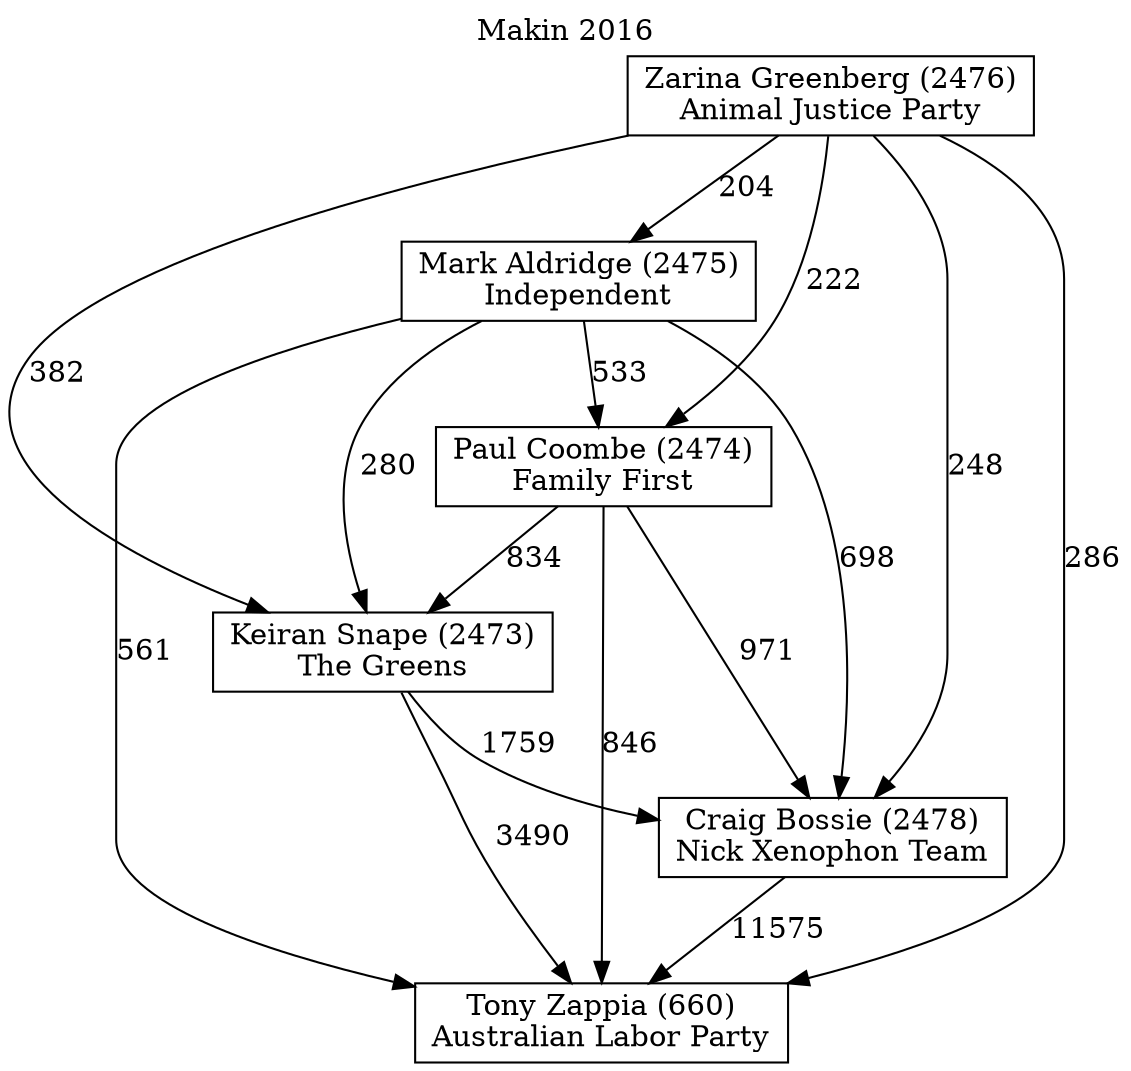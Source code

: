 // House preference flow
digraph "Tony Zappia (660)_Makin_2016" {
	graph [label="Makin 2016" labelloc=t mclimit=10]
	node [shape=box]
	"Craig Bossie (2478)" [label="Craig Bossie (2478)
Nick Xenophon Team"]
	"Keiran Snape (2473)" [label="Keiran Snape (2473)
The Greens"]
	"Mark Aldridge (2475)" [label="Mark Aldridge (2475)
Independent"]
	"Paul Coombe (2474)" [label="Paul Coombe (2474)
Family First"]
	"Tony Zappia (660)" [label="Tony Zappia (660)
Australian Labor Party"]
	"Zarina Greenberg (2476)" [label="Zarina Greenberg (2476)
Animal Justice Party"]
	"Craig Bossie (2478)" -> "Tony Zappia (660)" [label=11575]
	"Keiran Snape (2473)" -> "Craig Bossie (2478)" [label=1759]
	"Keiran Snape (2473)" -> "Tony Zappia (660)" [label=3490]
	"Mark Aldridge (2475)" -> "Craig Bossie (2478)" [label=698]
	"Mark Aldridge (2475)" -> "Keiran Snape (2473)" [label=280]
	"Mark Aldridge (2475)" -> "Paul Coombe (2474)" [label=533]
	"Mark Aldridge (2475)" -> "Tony Zappia (660)" [label=561]
	"Paul Coombe (2474)" -> "Craig Bossie (2478)" [label=971]
	"Paul Coombe (2474)" -> "Keiran Snape (2473)" [label=834]
	"Paul Coombe (2474)" -> "Tony Zappia (660)" [label=846]
	"Zarina Greenberg (2476)" -> "Craig Bossie (2478)" [label=248]
	"Zarina Greenberg (2476)" -> "Keiran Snape (2473)" [label=382]
	"Zarina Greenberg (2476)" -> "Mark Aldridge (2475)" [label=204]
	"Zarina Greenberg (2476)" -> "Paul Coombe (2474)" [label=222]
	"Zarina Greenberg (2476)" -> "Tony Zappia (660)" [label=286]
}
